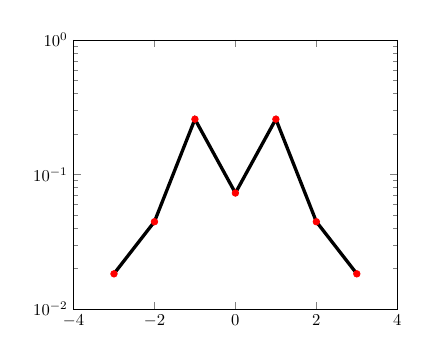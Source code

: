 \begin{tikzpicture}[scale=0.6]

\begin{axis}[
  xmin = -4,
  xmax = 4,
  xtick = {-4,-2,0,2,4},
%  xlabel = {Number of Time Steps},
  ymin = 1.0e-2,
  ymax = 1.0e-0,
  ytick = {1e-2,1e-1,1e0},
%  yticklabels = {$10^{-4}$,$10^{-3}$,$10^{-2}$,$10^{-1}$},
  ymode = log,
%  ylabel = {Error},
%  ylabel style = {yshift = 10pt},
%  legend style = {font=\small},
%  legend entries = {no fixes ($N=64$,fix area and length,reduce aliasing,both},
%  legend style = {draw=none},
  ]

% "Exact" single-layer potential
\addplot [color=black,solid,line width=2] table{
-3.0e+00 1.827e-02
-2.0e+00 4.458e-02
-1.0e+00 2.578e-01
0.0e+00 7.281e-02
1.0e+00 2.578e-01
2.0e+00 4.458e-02
3.0e+00 1.827e-02
};

% Anti-aliasing with spectral restriction
\addplot [color=red,only marks,mark=*] table{
-3.0e+00 1.825e-02
-2.0e+00 4.452e-02
-1.0e+00 2.577e-01
0.0e+00 7.278e-02
1.0e+00 2.577e-01
2.0e+00 4.452e-02
3.0e+00 1.825e-02
};


\end{axis}


\end{tikzpicture}

